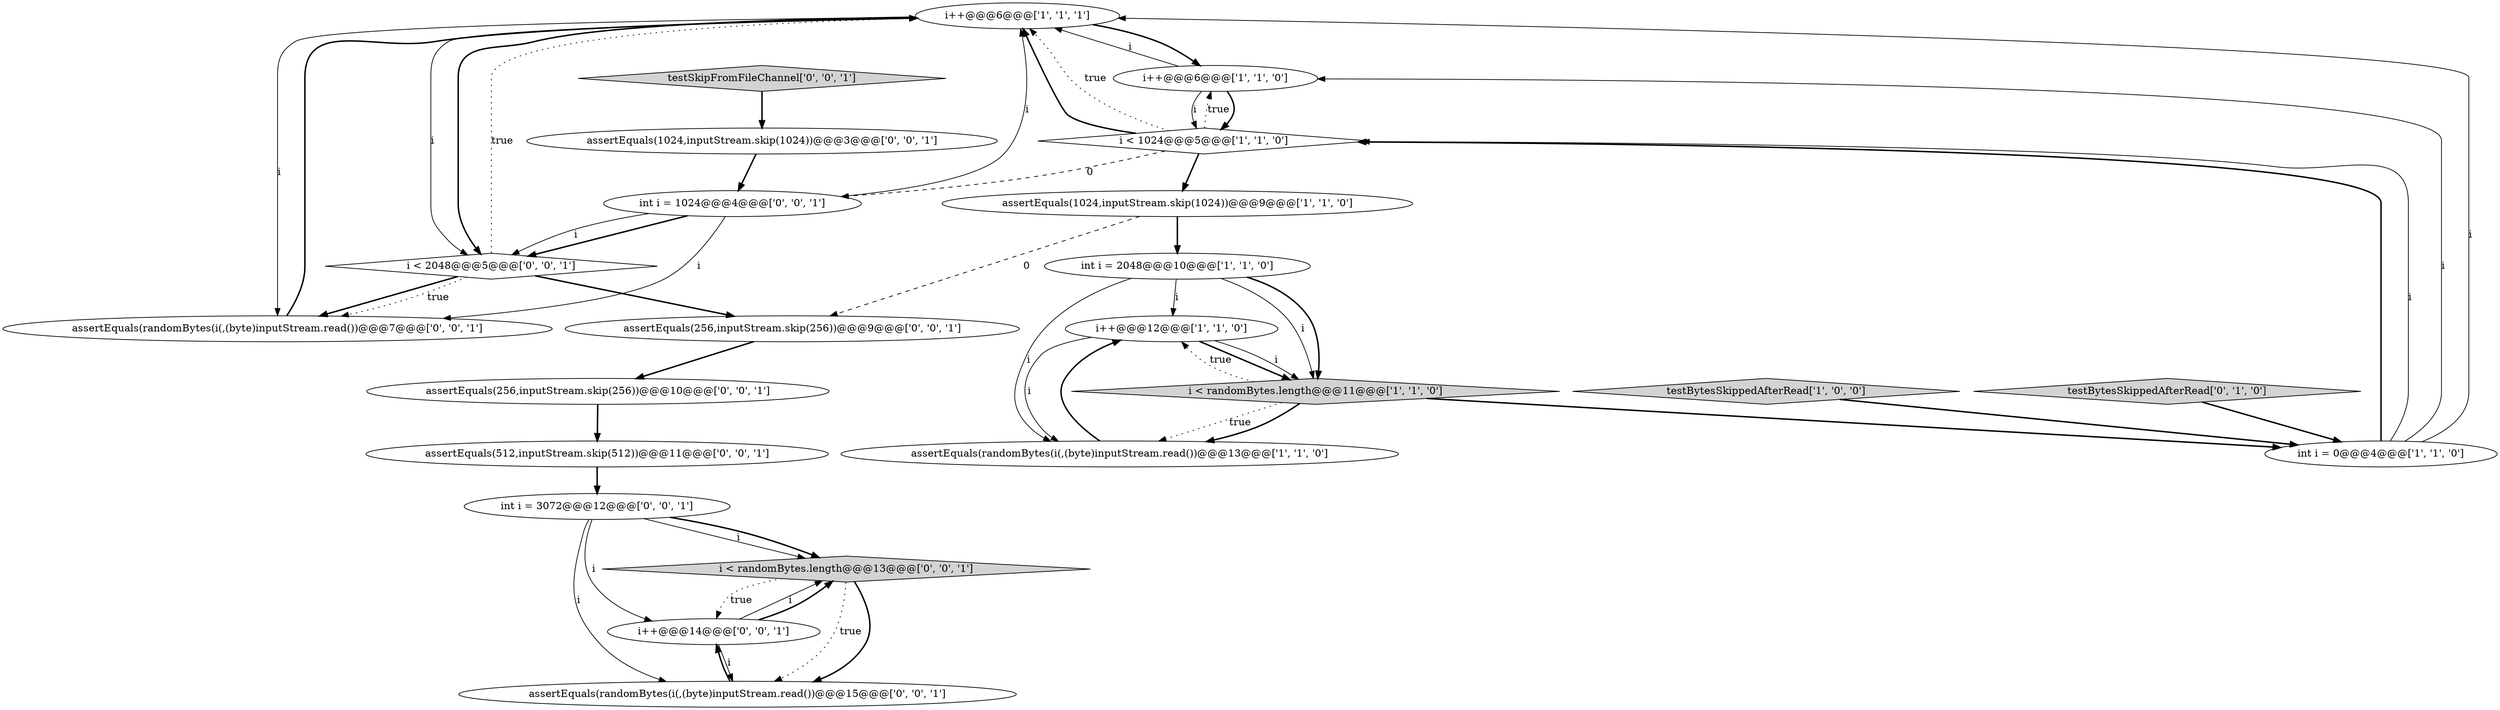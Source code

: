 digraph {
8 [style = filled, label = "i++@@@6@@@['1', '1', '1']", fillcolor = white, shape = ellipse image = "AAA0AAABBB1BBB"];
17 [style = filled, label = "int i = 3072@@@12@@@['0', '0', '1']", fillcolor = white, shape = ellipse image = "AAA0AAABBB3BBB"];
5 [style = filled, label = "i++@@@6@@@['1', '1', '0']", fillcolor = white, shape = ellipse image = "AAA0AAABBB1BBB"];
12 [style = filled, label = "i < 2048@@@5@@@['0', '0', '1']", fillcolor = white, shape = diamond image = "AAA0AAABBB3BBB"];
19 [style = filled, label = "assertEquals(1024,inputStream.skip(1024))@@@3@@@['0', '0', '1']", fillcolor = white, shape = ellipse image = "AAA0AAABBB3BBB"];
20 [style = filled, label = "assertEquals(256,inputStream.skip(256))@@@10@@@['0', '0', '1']", fillcolor = white, shape = ellipse image = "AAA0AAABBB3BBB"];
7 [style = filled, label = "assertEquals(1024,inputStream.skip(1024))@@@9@@@['1', '1', '0']", fillcolor = white, shape = ellipse image = "AAA0AAABBB1BBB"];
15 [style = filled, label = "assertEquals(256,inputStream.skip(256))@@@9@@@['0', '0', '1']", fillcolor = white, shape = ellipse image = "AAA0AAABBB3BBB"];
0 [style = filled, label = "i++@@@12@@@['1', '1', '0']", fillcolor = white, shape = ellipse image = "AAA0AAABBB1BBB"];
22 [style = filled, label = "testSkipFromFileChannel['0', '0', '1']", fillcolor = lightgray, shape = diamond image = "AAA0AAABBB3BBB"];
1 [style = filled, label = "assertEquals(randomBytes(i(,(byte)inputStream.read())@@@13@@@['1', '1', '0']", fillcolor = white, shape = ellipse image = "AAA0AAABBB1BBB"];
10 [style = filled, label = "testBytesSkippedAfterRead['0', '1', '0']", fillcolor = lightgray, shape = diamond image = "AAA0AAABBB2BBB"];
11 [style = filled, label = "assertEquals(randomBytes(i(,(byte)inputStream.read())@@@7@@@['0', '0', '1']", fillcolor = white, shape = ellipse image = "AAA0AAABBB3BBB"];
2 [style = filled, label = "int i = 2048@@@10@@@['1', '1', '0']", fillcolor = white, shape = ellipse image = "AAA0AAABBB1BBB"];
6 [style = filled, label = "i < randomBytes.length@@@11@@@['1', '1', '0']", fillcolor = lightgray, shape = diamond image = "AAA0AAABBB1BBB"];
3 [style = filled, label = "i < 1024@@@5@@@['1', '1', '0']", fillcolor = white, shape = diamond image = "AAA0AAABBB1BBB"];
13 [style = filled, label = "i < randomBytes.length@@@13@@@['0', '0', '1']", fillcolor = lightgray, shape = diamond image = "AAA0AAABBB3BBB"];
21 [style = filled, label = "assertEquals(512,inputStream.skip(512))@@@11@@@['0', '0', '1']", fillcolor = white, shape = ellipse image = "AAA0AAABBB3BBB"];
4 [style = filled, label = "int i = 0@@@4@@@['1', '1', '0']", fillcolor = white, shape = ellipse image = "AAA0AAABBB1BBB"];
9 [style = filled, label = "testBytesSkippedAfterRead['1', '0', '0']", fillcolor = lightgray, shape = diamond image = "AAA0AAABBB1BBB"];
18 [style = filled, label = "i++@@@14@@@['0', '0', '1']", fillcolor = white, shape = ellipse image = "AAA0AAABBB3BBB"];
16 [style = filled, label = "assertEquals(randomBytes(i(,(byte)inputStream.read())@@@15@@@['0', '0', '1']", fillcolor = white, shape = ellipse image = "AAA0AAABBB3BBB"];
14 [style = filled, label = "int i = 1024@@@4@@@['0', '0', '1']", fillcolor = white, shape = ellipse image = "AAA0AAABBB3BBB"];
5->3 [style = bold, label=""];
8->11 [style = solid, label="i"];
4->3 [style = bold, label=""];
13->18 [style = dotted, label="true"];
13->16 [style = dotted, label="true"];
16->18 [style = bold, label=""];
5->3 [style = solid, label="i"];
22->19 [style = bold, label=""];
0->6 [style = bold, label=""];
2->6 [style = solid, label="i"];
0->1 [style = solid, label="i"];
18->16 [style = solid, label="i"];
2->6 [style = bold, label=""];
12->8 [style = dotted, label="true"];
9->4 [style = bold, label=""];
14->11 [style = solid, label="i"];
12->11 [style = bold, label=""];
12->15 [style = bold, label=""];
6->1 [style = dotted, label="true"];
4->3 [style = solid, label="i"];
14->12 [style = solid, label="i"];
1->0 [style = bold, label=""];
4->5 [style = solid, label="i"];
14->8 [style = solid, label="i"];
13->16 [style = bold, label=""];
4->8 [style = solid, label="i"];
17->18 [style = solid, label="i"];
18->13 [style = solid, label="i"];
12->11 [style = dotted, label="true"];
20->21 [style = bold, label=""];
6->1 [style = bold, label=""];
6->4 [style = bold, label=""];
17->16 [style = solid, label="i"];
3->5 [style = dotted, label="true"];
19->14 [style = bold, label=""];
8->5 [style = bold, label=""];
17->13 [style = solid, label="i"];
3->7 [style = bold, label=""];
7->2 [style = bold, label=""];
15->20 [style = bold, label=""];
3->8 [style = bold, label=""];
14->12 [style = bold, label=""];
2->1 [style = solid, label="i"];
18->13 [style = bold, label=""];
10->4 [style = bold, label=""];
2->0 [style = solid, label="i"];
7->15 [style = dashed, label="0"];
11->8 [style = bold, label=""];
17->13 [style = bold, label=""];
6->0 [style = dotted, label="true"];
3->14 [style = dashed, label="0"];
3->8 [style = dotted, label="true"];
8->12 [style = solid, label="i"];
21->17 [style = bold, label=""];
0->6 [style = solid, label="i"];
8->12 [style = bold, label=""];
5->8 [style = solid, label="i"];
}
